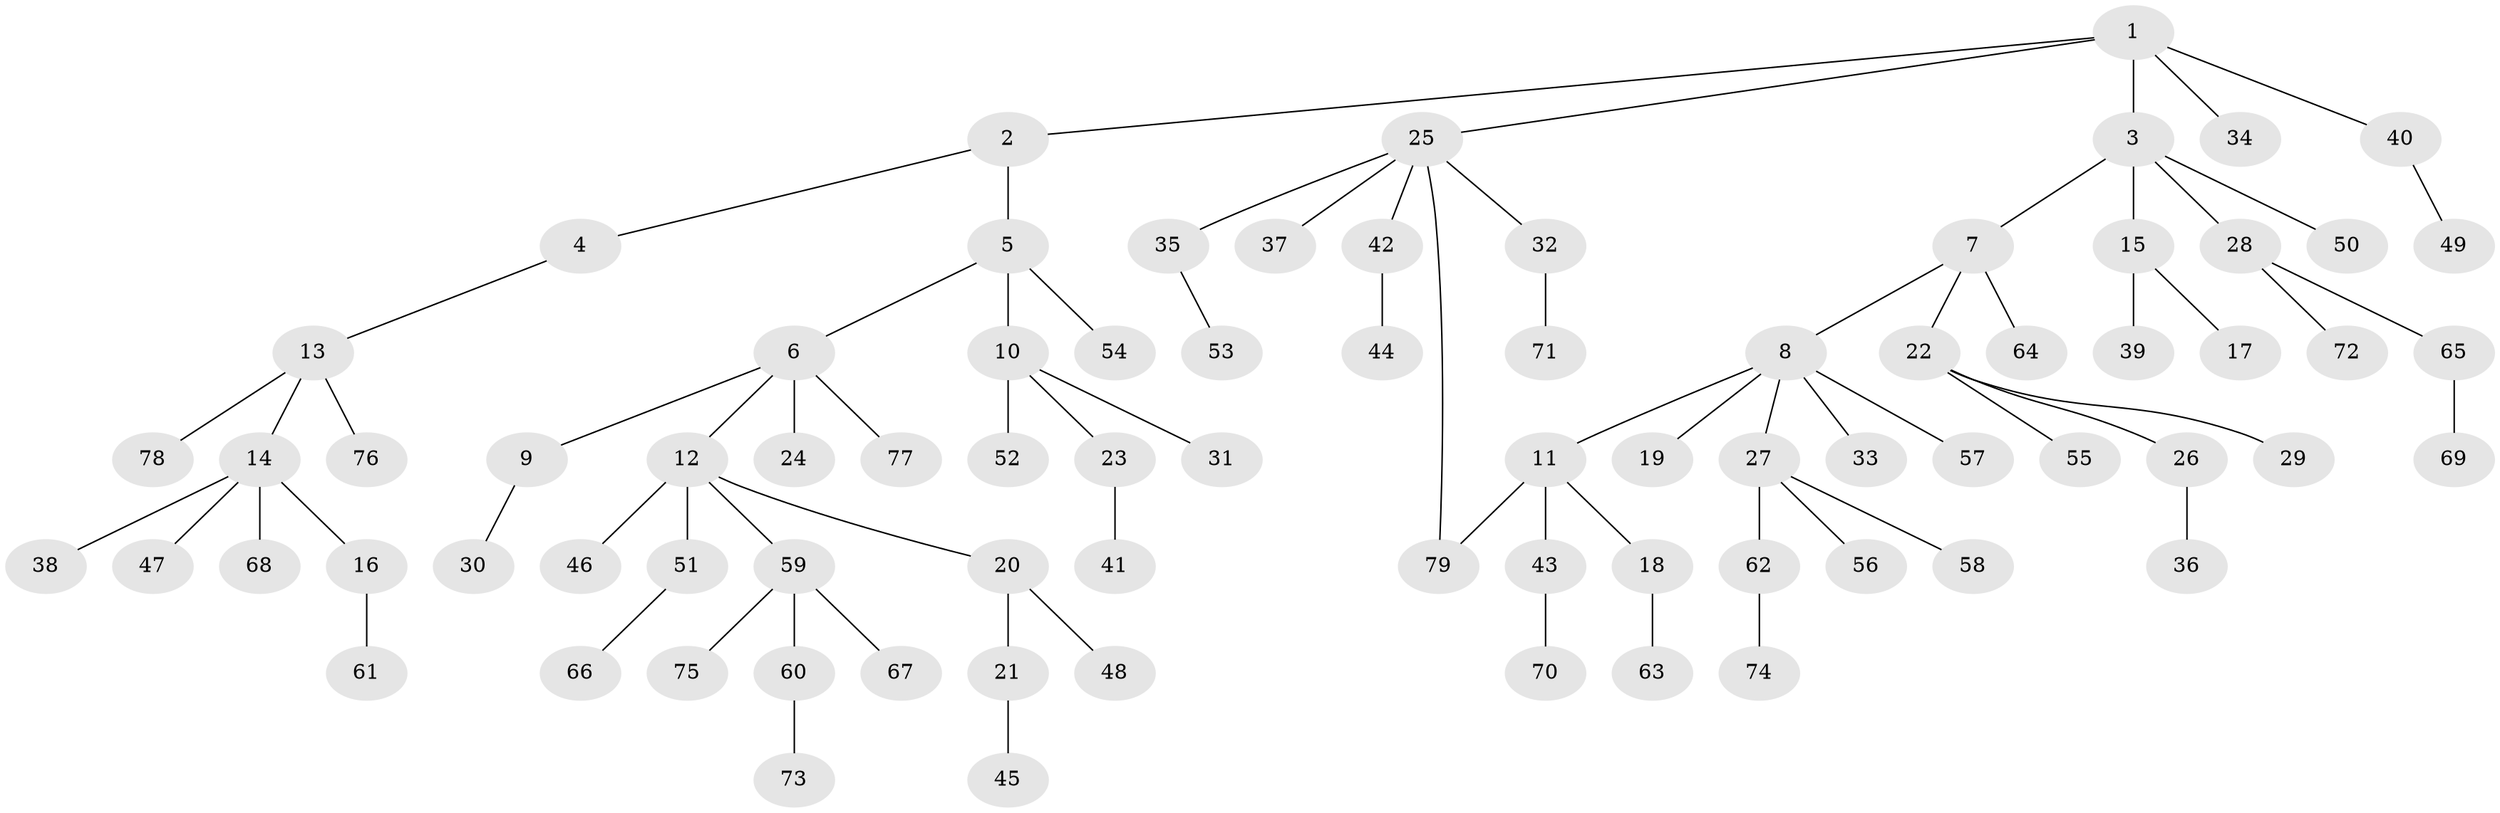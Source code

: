 // coarse degree distribution, {4: 0.037037037037037035, 3: 0.1111111111111111, 6: 0.018518518518518517, 8: 0.037037037037037035, 1: 0.6296296296296297, 7: 0.018518518518518517, 2: 0.12962962962962962, 5: 0.018518518518518517}
// Generated by graph-tools (version 1.1) at 2025/41/03/06/25 10:41:30]
// undirected, 79 vertices, 79 edges
graph export_dot {
graph [start="1"]
  node [color=gray90,style=filled];
  1;
  2;
  3;
  4;
  5;
  6;
  7;
  8;
  9;
  10;
  11;
  12;
  13;
  14;
  15;
  16;
  17;
  18;
  19;
  20;
  21;
  22;
  23;
  24;
  25;
  26;
  27;
  28;
  29;
  30;
  31;
  32;
  33;
  34;
  35;
  36;
  37;
  38;
  39;
  40;
  41;
  42;
  43;
  44;
  45;
  46;
  47;
  48;
  49;
  50;
  51;
  52;
  53;
  54;
  55;
  56;
  57;
  58;
  59;
  60;
  61;
  62;
  63;
  64;
  65;
  66;
  67;
  68;
  69;
  70;
  71;
  72;
  73;
  74;
  75;
  76;
  77;
  78;
  79;
  1 -- 2;
  1 -- 3;
  1 -- 25;
  1 -- 34;
  1 -- 40;
  2 -- 4;
  2 -- 5;
  3 -- 7;
  3 -- 15;
  3 -- 28;
  3 -- 50;
  4 -- 13;
  5 -- 6;
  5 -- 10;
  5 -- 54;
  6 -- 9;
  6 -- 12;
  6 -- 24;
  6 -- 77;
  7 -- 8;
  7 -- 22;
  7 -- 64;
  8 -- 11;
  8 -- 19;
  8 -- 27;
  8 -- 33;
  8 -- 57;
  9 -- 30;
  10 -- 23;
  10 -- 31;
  10 -- 52;
  11 -- 18;
  11 -- 43;
  11 -- 79;
  12 -- 20;
  12 -- 46;
  12 -- 51;
  12 -- 59;
  13 -- 14;
  13 -- 76;
  13 -- 78;
  14 -- 16;
  14 -- 38;
  14 -- 47;
  14 -- 68;
  15 -- 17;
  15 -- 39;
  16 -- 61;
  18 -- 63;
  20 -- 21;
  20 -- 48;
  21 -- 45;
  22 -- 26;
  22 -- 29;
  22 -- 55;
  23 -- 41;
  25 -- 32;
  25 -- 35;
  25 -- 37;
  25 -- 42;
  25 -- 79;
  26 -- 36;
  27 -- 56;
  27 -- 58;
  27 -- 62;
  28 -- 65;
  28 -- 72;
  32 -- 71;
  35 -- 53;
  40 -- 49;
  42 -- 44;
  43 -- 70;
  51 -- 66;
  59 -- 60;
  59 -- 67;
  59 -- 75;
  60 -- 73;
  62 -- 74;
  65 -- 69;
}
